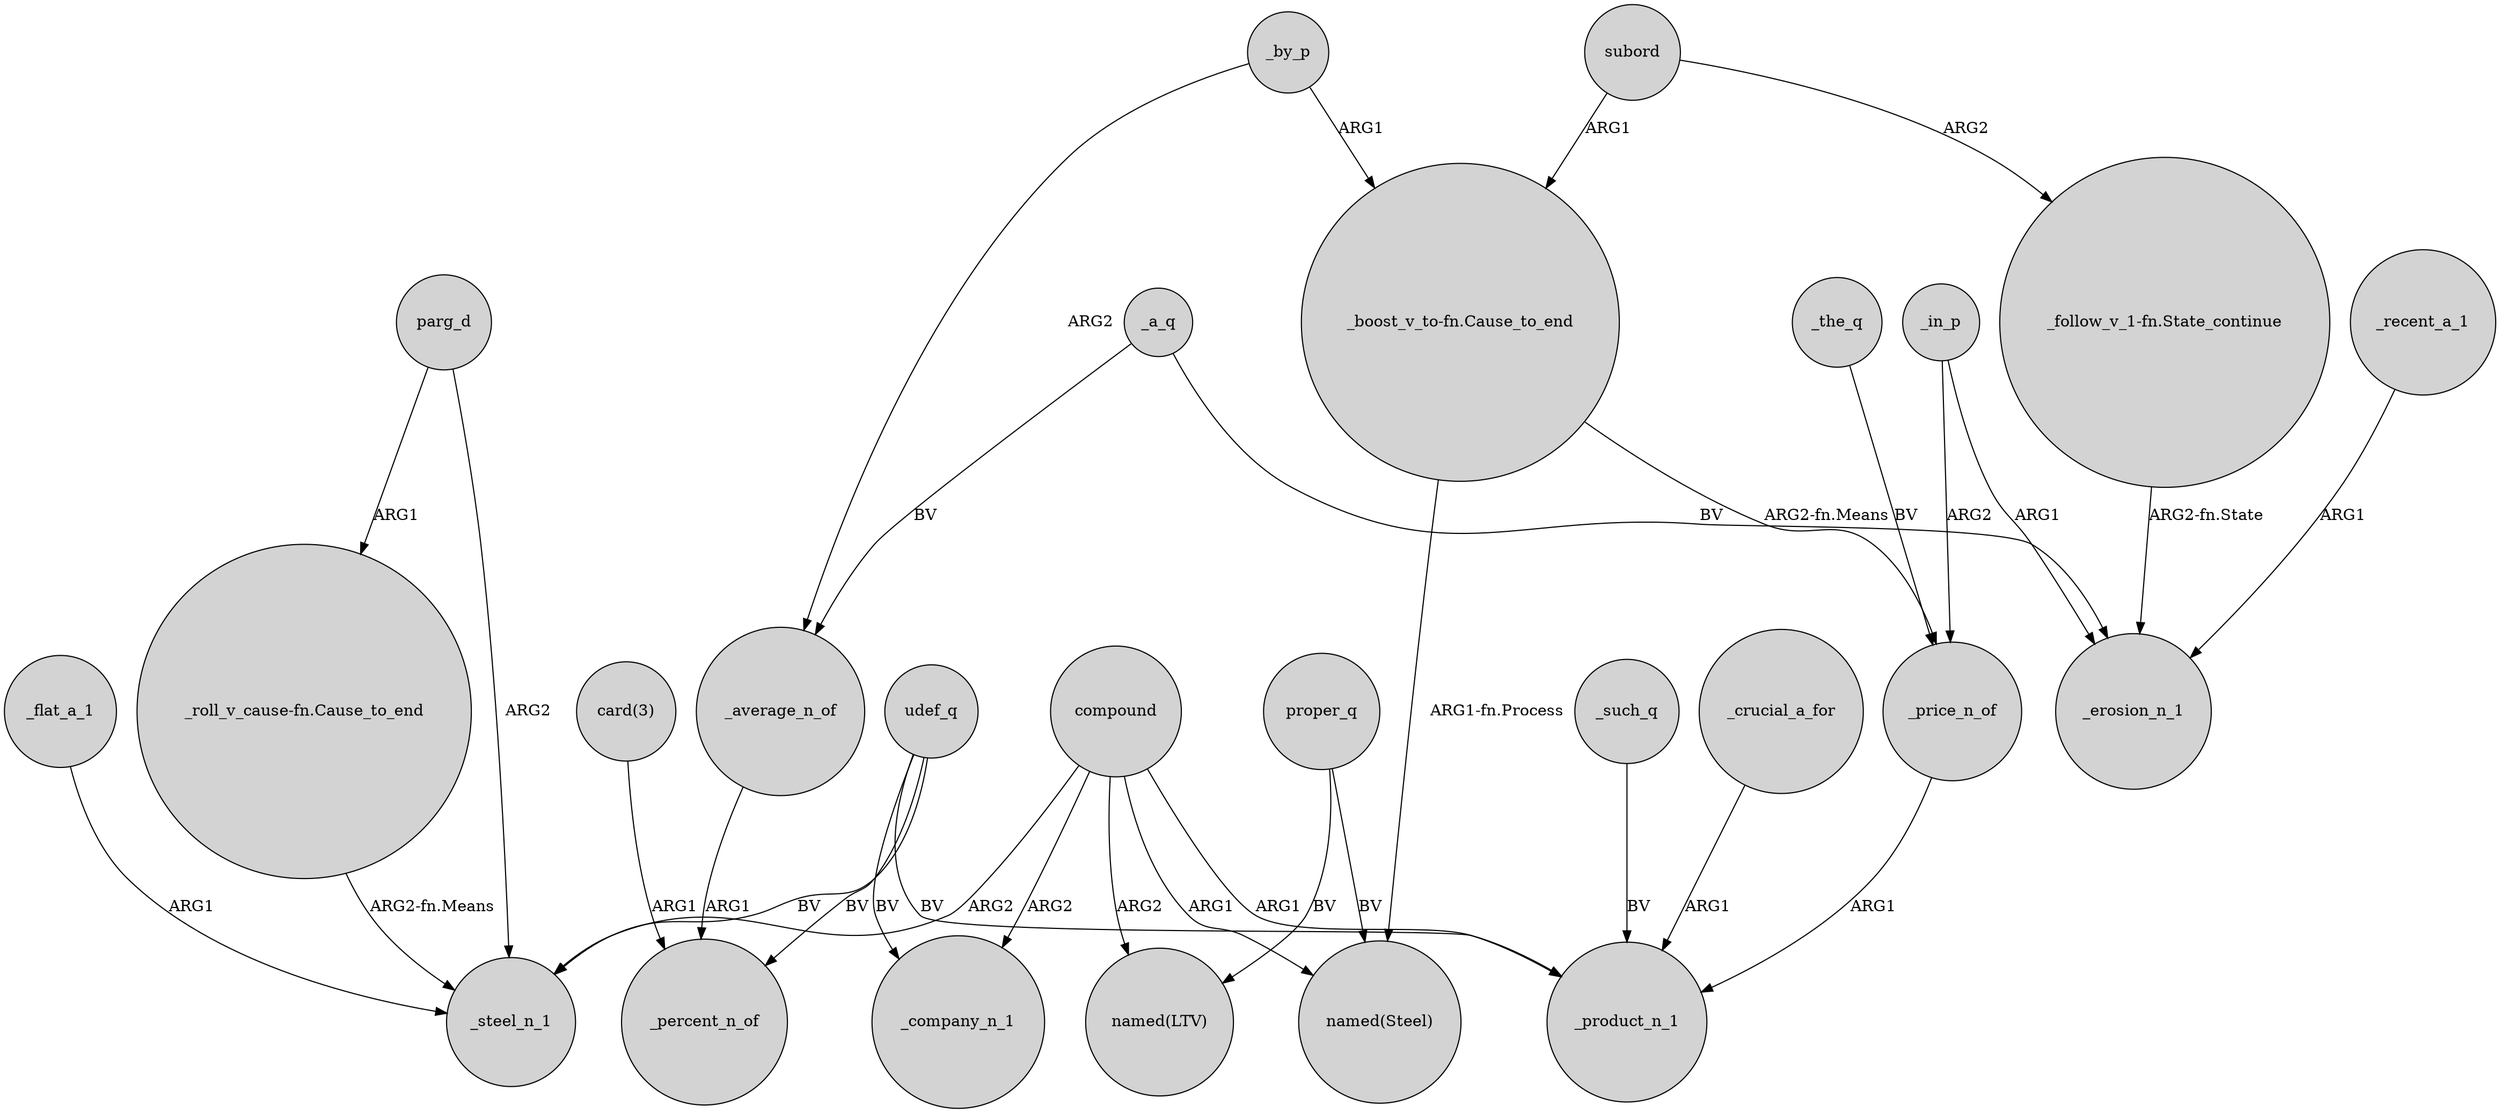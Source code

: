 digraph {
	node [shape=circle style=filled]
	parg_d -> _steel_n_1 [label=ARG2]
	compound -> "named(Steel)" [label=ARG1]
	_a_q -> _erosion_n_1 [label=BV]
	compound -> _company_n_1 [label=ARG2]
	_such_q -> _product_n_1 [label=BV]
	_crucial_a_for -> _product_n_1 [label=ARG1]
	_by_p -> "_boost_v_to-fn.Cause_to_end" [label=ARG1]
	udef_q -> _company_n_1 [label=BV]
	"_boost_v_to-fn.Cause_to_end" -> _price_n_of [label="ARG2-fn.Means"]
	"card(3)" -> _percent_n_of [label=ARG1]
	"_boost_v_to-fn.Cause_to_end" -> "named(Steel)" [label="ARG1-fn.Process"]
	udef_q -> _product_n_1 [label=BV]
	proper_q -> "named(Steel)" [label=BV]
	_by_p -> _average_n_of [label=ARG2]
	_in_p -> _erosion_n_1 [label=ARG1]
	"_follow_v_1-fn.State_continue" -> _erosion_n_1 [label="ARG2-fn.State"]
	udef_q -> _steel_n_1 [label=BV]
	_recent_a_1 -> _erosion_n_1 [label=ARG1]
	udef_q -> _percent_n_of [label=BV]
	_price_n_of -> _product_n_1 [label=ARG1]
	subord -> "_follow_v_1-fn.State_continue" [label=ARG2]
	_in_p -> _price_n_of [label=ARG2]
	compound -> _steel_n_1 [label=ARG2]
	_flat_a_1 -> _steel_n_1 [label=ARG1]
	parg_d -> "_roll_v_cause-fn.Cause_to_end" [label=ARG1]
	"_roll_v_cause-fn.Cause_to_end" -> _steel_n_1 [label="ARG2-fn.Means"]
	compound -> "named(LTV)" [label=ARG2]
	_average_n_of -> _percent_n_of [label=ARG1]
	compound -> _product_n_1 [label=ARG1]
	_a_q -> _average_n_of [label=BV]
	subord -> "_boost_v_to-fn.Cause_to_end" [label=ARG1]
	_the_q -> _price_n_of [label=BV]
	proper_q -> "named(LTV)" [label=BV]
}
